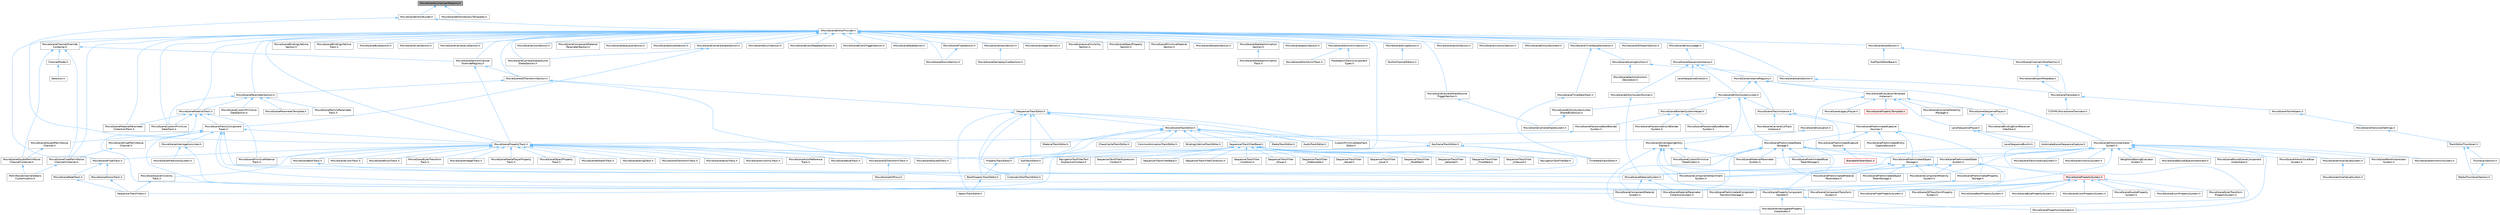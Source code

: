 digraph "MovieSceneComponentRegistry.h"
{
 // INTERACTIVE_SVG=YES
 // LATEX_PDF_SIZE
  bgcolor="transparent";
  edge [fontname=Helvetica,fontsize=10,labelfontname=Helvetica,labelfontsize=10];
  node [fontname=Helvetica,fontsize=10,shape=box,height=0.2,width=0.4];
  Node1 [id="Node000001",label="MovieSceneComponentRegistry.h",height=0.2,width=0.4,color="gray40", fillcolor="grey60", style="filled", fontcolor="black",tooltip=" "];
  Node1 -> Node2 [id="edge1_Node000001_Node000002",dir="back",color="steelblue1",style="solid",tooltip=" "];
  Node2 [id="Node000002",label="MovieSceneEntityBuilder.h",height=0.2,width=0.4,color="grey40", fillcolor="white", style="filled",URL="$d4/df8/MovieSceneEntityBuilder_8h.html",tooltip=" "];
  Node2 -> Node3 [id="edge2_Node000002_Node000003",dir="back",color="steelblue1",style="solid",tooltip=" "];
  Node3 [id="Node000003",label="IMovieSceneEntityProvider.h",height=0.2,width=0.4,color="grey40", fillcolor="white", style="filled",URL="$dc/de1/IMovieSceneEntityProvider_8h.html",tooltip=" "];
  Node3 -> Node4 [id="edge3_Node000003_Node000004",dir="back",color="steelblue1",style="solid",tooltip=" "];
  Node4 [id="Node000004",label="IMovieSceneEntityDecorator.h",height=0.2,width=0.4,color="grey40", fillcolor="white", style="filled",URL="$da/d36/IMovieSceneEntityDecorator_8h.html",tooltip=" "];
  Node3 -> Node5 [id="edge4_Node000003_Node000005",dir="back",color="steelblue1",style="solid",tooltip=" "];
  Node5 [id="Node000005",label="MovieScene3DAttachSection.h",height=0.2,width=0.4,color="grey40", fillcolor="white", style="filled",URL="$d4/db3/MovieScene3DAttachSection_8h.html",tooltip=" "];
  Node3 -> Node6 [id="edge5_Node000003_Node000006",dir="back",color="steelblue1",style="solid",tooltip=" "];
  Node6 [id="Node000006",label="MovieScene3DTransformSection.h",height=0.2,width=0.4,color="grey40", fillcolor="white", style="filled",URL="$de/dab/MovieScene3DTransformSection_8h.html",tooltip=" "];
  Node6 -> Node7 [id="edge6_Node000006_Node000007",dir="back",color="steelblue1",style="solid",tooltip=" "];
  Node7 [id="Node000007",label="ISequencerTrackEditor.h",height=0.2,width=0.4,color="grey40", fillcolor="white", style="filled",URL="$df/dca/ISequencerTrackEditor_8h.html",tooltip=" "];
  Node7 -> Node8 [id="edge7_Node000007_Node000008",dir="back",color="steelblue1",style="solid",tooltip=" "];
  Node8 [id="Node000008",label="AudioTrackEditor.h",height=0.2,width=0.4,color="grey40", fillcolor="white", style="filled",URL="$dd/d96/AudioTrackEditor_8h.html",tooltip=" "];
  Node7 -> Node9 [id="edge8_Node000007_Node000009",dir="back",color="steelblue1",style="solid",tooltip=" "];
  Node9 [id="Node000009",label="BoolPropertyTrackEditor.h",height=0.2,width=0.4,color="grey40", fillcolor="white", style="filled",URL="$db/d07/BoolPropertyTrackEditor_8h.html",tooltip=" "];
  Node9 -> Node10 [id="edge9_Node000009_Node000010",dir="back",color="steelblue1",style="solid",tooltip=" "];
  Node10 [id="Node000010",label="SpawnTrackEditor.h",height=0.2,width=0.4,color="grey40", fillcolor="white", style="filled",URL="$d5/dac/SpawnTrackEditor_8h.html",tooltip=" "];
  Node7 -> Node11 [id="edge10_Node000007_Node000011",dir="back",color="steelblue1",style="solid",tooltip=" "];
  Node11 [id="Node000011",label="CinematicShotTrackEditor.h",height=0.2,width=0.4,color="grey40", fillcolor="white", style="filled",URL="$d3/d0c/CinematicShotTrackEditor_8h.html",tooltip=" "];
  Node7 -> Node12 [id="edge11_Node000007_Node000012",dir="back",color="steelblue1",style="solid",tooltip=" "];
  Node12 [id="Node000012",label="CustomPrimitiveDataTrack\lEditor.h",height=0.2,width=0.4,color="grey40", fillcolor="white", style="filled",URL="$dc/d8f/CustomPrimitiveDataTrackEditor_8h.html",tooltip=" "];
  Node7 -> Node13 [id="edge12_Node000007_Node000013",dir="back",color="steelblue1",style="solid",tooltip=" "];
  Node13 [id="Node000013",label="MaterialTrackEditor.h",height=0.2,width=0.4,color="grey40", fillcolor="white", style="filled",URL="$d1/d9f/MaterialTrackEditor_8h.html",tooltip=" "];
  Node7 -> Node14 [id="edge13_Node000007_Node000014",dir="back",color="steelblue1",style="solid",tooltip=" "];
  Node14 [id="Node000014",label="MovieSceneTrackEditor.h",height=0.2,width=0.4,color="grey40", fillcolor="white", style="filled",URL="$db/d6c/MovieSceneTrackEditor_8h.html",tooltip=" "];
  Node14 -> Node8 [id="edge14_Node000014_Node000008",dir="back",color="steelblue1",style="solid",tooltip=" "];
  Node14 -> Node15 [id="edge15_Node000014_Node000015",dir="back",color="steelblue1",style="solid",tooltip=" "];
  Node15 [id="Node000015",label="BindingLifetimeTrackEditor.h",height=0.2,width=0.4,color="grey40", fillcolor="white", style="filled",URL="$db/d3c/BindingLifetimeTrackEditor_8h.html",tooltip=" "];
  Node14 -> Node16 [id="edge16_Node000014_Node000016",dir="back",color="steelblue1",style="solid",tooltip=" "];
  Node16 [id="Node000016",label="ChaosCacheTrackEditor.h",height=0.2,width=0.4,color="grey40", fillcolor="white", style="filled",URL="$db/d36/ChaosCacheTrackEditor_8h.html",tooltip=" "];
  Node14 -> Node17 [id="edge17_Node000014_Node000017",dir="back",color="steelblue1",style="solid",tooltip=" "];
  Node17 [id="Node000017",label="CommonAnimationTrackEditor.h",height=0.2,width=0.4,color="grey40", fillcolor="white", style="filled",URL="$d9/d6e/CommonAnimationTrackEditor_8h.html",tooltip=" "];
  Node14 -> Node12 [id="edge18_Node000014_Node000012",dir="back",color="steelblue1",style="solid",tooltip=" "];
  Node14 -> Node18 [id="edge19_Node000014_Node000018",dir="back",color="steelblue1",style="solid",tooltip=" "];
  Node18 [id="Node000018",label="KeyframeTrackEditor.h",height=0.2,width=0.4,color="grey40", fillcolor="white", style="filled",URL="$dd/d47/KeyframeTrackEditor_8h.html",tooltip=" "];
  Node18 -> Node9 [id="edge20_Node000018_Node000009",dir="back",color="steelblue1",style="solid",tooltip=" "];
  Node18 -> Node19 [id="edge21_Node000018_Node000019",dir="back",color="steelblue1",style="solid",tooltip=" "];
  Node19 [id="Node000019",label="PropertyTrackEditor.h",height=0.2,width=0.4,color="grey40", fillcolor="white", style="filled",URL="$da/d9a/PropertyTrackEditor_8h.html",tooltip=" "];
  Node19 -> Node9 [id="edge22_Node000019_Node000009",dir="back",color="steelblue1",style="solid",tooltip=" "];
  Node18 -> Node20 [id="edge23_Node000018_Node000020",dir="back",color="steelblue1",style="solid",tooltip=" "];
  Node20 [id="Node000020",label="SubTrackEditor.h",height=0.2,width=0.4,color="grey40", fillcolor="white", style="filled",URL="$d8/d5b/SubTrackEditor_8h.html",tooltip=" "];
  Node20 -> Node11 [id="edge24_Node000020_Node000011",dir="back",color="steelblue1",style="solid",tooltip=" "];
  Node18 -> Node21 [id="edge25_Node000018_Node000021",dir="back",color="steelblue1",style="solid",tooltip=" "];
  Node21 [id="Node000021",label="TimeWarpTrackEditor.h",height=0.2,width=0.4,color="grey40", fillcolor="white", style="filled",URL="$dc/d2e/TimeWarpTrackEditor_8h.html",tooltip=" "];
  Node14 -> Node13 [id="edge26_Node000014_Node000013",dir="back",color="steelblue1",style="solid",tooltip=" "];
  Node14 -> Node22 [id="edge27_Node000014_Node000022",dir="back",color="steelblue1",style="solid",tooltip=" "];
  Node22 [id="Node000022",label="MediaTrackEditor.h",height=0.2,width=0.4,color="grey40", fillcolor="white", style="filled",URL="$d0/d41/MediaTrackEditor_8h.html",tooltip=" "];
  Node14 -> Node19 [id="edge28_Node000014_Node000019",dir="back",color="steelblue1",style="solid",tooltip=" "];
  Node14 -> Node23 [id="edge29_Node000014_Node000023",dir="back",color="steelblue1",style="solid",tooltip=" "];
  Node23 [id="Node000023",label="SequencerTrackFilterBase.h",height=0.2,width=0.4,color="grey40", fillcolor="white", style="filled",URL="$d8/def/Filters_2SequencerTrackFilterBase_8h.html",tooltip=" "];
  Node23 -> Node24 [id="edge30_Node000023_Node000024",dir="back",color="steelblue1",style="solid",tooltip=" "];
  Node24 [id="Node000024",label="NavigationToolFilterBar.h",height=0.2,width=0.4,color="grey40", fillcolor="white", style="filled",URL="$df/d14/NavigationToolFilterBar_8h.html",tooltip=" "];
  Node23 -> Node25 [id="edge31_Node000023_Node000025",dir="back",color="steelblue1",style="solid",tooltip=" "];
  Node25 [id="Node000025",label="NavigationToolFilterText\lExpressionContext.h",height=0.2,width=0.4,color="grey40", fillcolor="white", style="filled",URL="$d8/dd2/NavigationToolFilterTextExpressionContext_8h.html",tooltip=" "];
  Node23 -> Node26 [id="edge32_Node000023_Node000026",dir="back",color="steelblue1",style="solid",tooltip=" "];
  Node26 [id="Node000026",label="SequencerTextFilterExpression\lContext.h",height=0.2,width=0.4,color="grey40", fillcolor="white", style="filled",URL="$d0/d9f/SequencerTextFilterExpressionContext_8h.html",tooltip=" "];
  Node23 -> Node27 [id="edge33_Node000023_Node000027",dir="back",color="steelblue1",style="solid",tooltip=" "];
  Node27 [id="Node000027",label="SequencerTrackFilterBase.h",height=0.2,width=0.4,color="grey40", fillcolor="white", style="filled",URL="$d8/d4d/SequencerTrackFilterBase_8h.html",tooltip=" "];
  Node23 -> Node28 [id="edge34_Node000023_Node000028",dir="back",color="steelblue1",style="solid",tooltip=" "];
  Node28 [id="Node000028",label="SequencerTrackFilterCollection.h",height=0.2,width=0.4,color="grey40", fillcolor="white", style="filled",URL="$d8/de2/SequencerTrackFilterCollection_8h.html",tooltip=" "];
  Node23 -> Node29 [id="edge35_Node000023_Node000029",dir="back",color="steelblue1",style="solid",tooltip=" "];
  Node29 [id="Node000029",label="SequencerTrackFilter\l_Condition.h",height=0.2,width=0.4,color="grey40", fillcolor="white", style="filled",URL="$df/d17/SequencerTrackFilter__Condition_8h.html",tooltip=" "];
  Node23 -> Node30 [id="edge36_Node000023_Node000030",dir="back",color="steelblue1",style="solid",tooltip=" "];
  Node30 [id="Node000030",label="SequencerTrackFilter\l_Group.h",height=0.2,width=0.4,color="grey40", fillcolor="white", style="filled",URL="$da/dea/SequencerTrackFilter__Group_8h.html",tooltip=" "];
  Node23 -> Node31 [id="edge37_Node000023_Node000031",dir="back",color="steelblue1",style="solid",tooltip=" "];
  Node31 [id="Node000031",label="SequencerTrackFilter\l_HideIsolate.h",height=0.2,width=0.4,color="grey40", fillcolor="white", style="filled",URL="$d3/d55/SequencerTrackFilter__HideIsolate_8h.html",tooltip=" "];
  Node23 -> Node32 [id="edge38_Node000023_Node000032",dir="back",color="steelblue1",style="solid",tooltip=" "];
  Node32 [id="Node000032",label="SequencerTrackFilter\l_Keyed.h",height=0.2,width=0.4,color="grey40", fillcolor="white", style="filled",URL="$d4/d2d/SequencerTrackFilter__Keyed_8h.html",tooltip=" "];
  Node23 -> Node33 [id="edge39_Node000023_Node000033",dir="back",color="steelblue1",style="solid",tooltip=" "];
  Node33 [id="Node000033",label="SequencerTrackFilter\l_Level.h",height=0.2,width=0.4,color="grey40", fillcolor="white", style="filled",URL="$d2/d6c/SequencerTrackFilter__Level_8h.html",tooltip=" "];
  Node23 -> Node34 [id="edge40_Node000023_Node000034",dir="back",color="steelblue1",style="solid",tooltip=" "];
  Node34 [id="Node000034",label="SequencerTrackFilter\l_Modified.h",height=0.2,width=0.4,color="grey40", fillcolor="white", style="filled",URL="$d0/dd9/SequencerTrackFilter__Modified_8h.html",tooltip=" "];
  Node23 -> Node35 [id="edge41_Node000023_Node000035",dir="back",color="steelblue1",style="solid",tooltip=" "];
  Node35 [id="Node000035",label="SequencerTrackFilter\l_Selected.h",height=0.2,width=0.4,color="grey40", fillcolor="white", style="filled",URL="$dc/d54/SequencerTrackFilter__Selected_8h.html",tooltip=" "];
  Node23 -> Node36 [id="edge42_Node000023_Node000036",dir="back",color="steelblue1",style="solid",tooltip=" "];
  Node36 [id="Node000036",label="SequencerTrackFilter\l_TimeWarp.h",height=0.2,width=0.4,color="grey40", fillcolor="white", style="filled",URL="$d6/dd0/SequencerTrackFilter__TimeWarp_8h.html",tooltip=" "];
  Node23 -> Node37 [id="edge43_Node000023_Node000037",dir="back",color="steelblue1",style="solid",tooltip=" "];
  Node37 [id="Node000037",label="SequencerTrackFilter\l_Unbound.h",height=0.2,width=0.4,color="grey40", fillcolor="white", style="filled",URL="$d0/dd1/SequencerTrackFilter__Unbound_8h.html",tooltip=" "];
  Node23 -> Node38 [id="edge44_Node000023_Node000038",dir="back",color="steelblue1",style="solid",tooltip=" "];
  Node38 [id="Node000038",label="SequencerTrackFilters.h",height=0.2,width=0.4,color="grey40", fillcolor="white", style="filled",URL="$df/d72/SequencerTrackFilters_8h.html",tooltip=" "];
  Node14 -> Node20 [id="edge45_Node000014_Node000020",dir="back",color="steelblue1",style="solid",tooltip=" "];
  Node7 -> Node10 [id="edge46_Node000007_Node000010",dir="back",color="steelblue1",style="solid",tooltip=" "];
  Node7 -> Node20 [id="edge47_Node000007_Node000020",dir="back",color="steelblue1",style="solid",tooltip=" "];
  Node6 -> Node39 [id="edge48_Node000006_Node000039",dir="back",color="steelblue1",style="solid",tooltip=" "];
  Node39 [id="Node000039",label="MovieScene3DTransformTrack.h",height=0.2,width=0.4,color="grey40", fillcolor="white", style="filled",URL="$d9/d06/MovieScene3DTransformTrack_8h.html",tooltip=" "];
  Node39 -> Node40 [id="edge49_Node000039_Node000040",dir="back",color="steelblue1",style="solid",tooltip=" "];
  Node40 [id="Node000040",label="MovieSceneHitProxy.h",height=0.2,width=0.4,color="grey40", fillcolor="white", style="filled",URL="$d0/d01/MovieSceneHitProxy_8h.html",tooltip=" "];
  Node6 -> Node41 [id="edge50_Node000006_Node000041",dir="back",color="steelblue1",style="solid",tooltip=" "];
  Node41 [id="Node000041",label="MovieSceneParameterSection.h",height=0.2,width=0.4,color="grey40", fillcolor="white", style="filled",URL="$de/d65/MovieSceneParameterSection_8h.html",tooltip=" "];
  Node41 -> Node42 [id="edge51_Node000041_Node000042",dir="back",color="steelblue1",style="solid",tooltip=" "];
  Node42 [id="Node000042",label="MovieSceneCustomPrimitive\lDataSection.h",height=0.2,width=0.4,color="grey40", fillcolor="white", style="filled",URL="$d2/d78/MovieSceneCustomPrimitiveDataSection_8h.html",tooltip=" "];
  Node41 -> Node43 [id="edge52_Node000041_Node000043",dir="back",color="steelblue1",style="solid",tooltip=" "];
  Node43 [id="Node000043",label="MovieSceneCustomPrimitive\lDataTrack.h",height=0.2,width=0.4,color="grey40", fillcolor="white", style="filled",URL="$db/d39/MovieSceneCustomPrimitiveDataTrack_8h.html",tooltip=" "];
  Node41 -> Node44 [id="edge53_Node000041_Node000044",dir="back",color="steelblue1",style="solid",tooltip=" "];
  Node44 [id="Node000044",label="MovieSceneMaterialTrack.h",height=0.2,width=0.4,color="grey40", fillcolor="white", style="filled",URL="$d8/d92/MovieSceneMaterialTrack_8h.html",tooltip=" "];
  Node44 -> Node45 [id="edge54_Node000044_Node000045",dir="back",color="steelblue1",style="solid",tooltip=" "];
  Node45 [id="Node000045",label="MovieSceneComponentMaterial\lSystem.h",height=0.2,width=0.4,color="grey40", fillcolor="white", style="filled",URL="$d7/d7c/MovieSceneComponentMaterialSystem_8h.html",tooltip=" "];
  Node44 -> Node43 [id="edge55_Node000044_Node000043",dir="back",color="steelblue1",style="solid",tooltip=" "];
  Node44 -> Node46 [id="edge56_Node000044_Node000046",dir="back",color="steelblue1",style="solid",tooltip=" "];
  Node46 [id="Node000046",label="MovieSceneMaterialParameter\lCollectionTrack.h",height=0.2,width=0.4,color="grey40", fillcolor="white", style="filled",URL="$d7/dc8/MovieSceneMaterialParameterCollectionTrack_8h.html",tooltip=" "];
  Node44 -> Node47 [id="edge57_Node000044_Node000047",dir="back",color="steelblue1",style="solid",tooltip=" "];
  Node47 [id="Node000047",label="MovieScenePrimitiveMaterial\lTrack.h",height=0.2,width=0.4,color="grey40", fillcolor="white", style="filled",URL="$dc/dc4/MovieScenePrimitiveMaterialTrack_8h.html",tooltip=" "];
  Node44 -> Node48 [id="edge58_Node000044_Node000048",dir="back",color="steelblue1",style="solid",tooltip=" "];
  Node48 [id="Node000048",label="MovieSceneTracksComponent\lTypes.h",height=0.2,width=0.4,color="grey40", fillcolor="white", style="filled",URL="$d5/d6a/MovieSceneTracksComponentTypes_8h.html",tooltip=" "];
  Node48 -> Node49 [id="edge59_Node000048_Node000049",dir="back",color="steelblue1",style="solid",tooltip=" "];
  Node49 [id="Node000049",label="MovieSceneComponentAttachment\lSystem.h",height=0.2,width=0.4,color="grey40", fillcolor="white", style="filled",URL="$d9/db3/MovieSceneComponentAttachmentSystem_8h.html",tooltip=" "];
  Node48 -> Node50 [id="edge60_Node000048_Node000050",dir="back",color="steelblue1",style="solid",tooltip=" "];
  Node50 [id="Node000050",label="MovieSceneComponentTransform\lSystem.h",height=0.2,width=0.4,color="grey40", fillcolor="white", style="filled",URL="$d1/d3e/MovieSceneComponentTransformSystem_8h.html",tooltip=" "];
  Node48 -> Node51 [id="edge61_Node000048_Node000051",dir="back",color="steelblue1",style="solid",tooltip=" "];
  Node51 [id="Node000051",label="MovieSceneDoublePerlinNoise\lChannel.h",height=0.2,width=0.4,color="grey40", fillcolor="white", style="filled",URL="$d9/d50/MovieSceneDoublePerlinNoiseChannel_8h.html",tooltip=" "];
  Node51 -> Node52 [id="edge62_Node000051_Node000052",dir="back",color="steelblue1",style="solid",tooltip=" "];
  Node52 [id="Node000052",label="MovieSceneDoublePerlinNoise\lChannelContainer.h",height=0.2,width=0.4,color="grey40", fillcolor="white", style="filled",URL="$de/dae/MovieSceneDoublePerlinNoiseChannelContainer_8h.html",tooltip=" "];
  Node52 -> Node53 [id="edge63_Node000052_Node000053",dir="back",color="steelblue1",style="solid",tooltip=" "];
  Node53 [id="Node000053",label="PerlinNoiseChannelDetails\lCustomization.h",height=0.2,width=0.4,color="grey40", fillcolor="white", style="filled",URL="$d6/df3/PerlinNoiseChannelDetailsCustomization_8h.html",tooltip=" "];
  Node48 -> Node54 [id="edge64_Node000048_Node000054",dir="back",color="steelblue1",style="solid",tooltip=" "];
  Node54 [id="Node000054",label="MovieSceneFloatPerlinNoise\lChannel.h",height=0.2,width=0.4,color="grey40", fillcolor="white", style="filled",URL="$d2/d9d/MovieSceneFloatPerlinNoiseChannel_8h.html",tooltip=" "];
  Node54 -> Node55 [id="edge65_Node000054_Node000055",dir="back",color="steelblue1",style="solid",tooltip=" "];
  Node55 [id="Node000055",label="MovieSceneFloatPerlinNoise\lChannelContainer.h",height=0.2,width=0.4,color="grey40", fillcolor="white", style="filled",URL="$d6/dcb/MovieSceneFloatPerlinNoiseChannelContainer_8h.html",tooltip=" "];
  Node55 -> Node53 [id="edge66_Node000055_Node000053",dir="back",color="steelblue1",style="solid",tooltip=" "];
  Node48 -> Node56 [id="edge67_Node000048_Node000056",dir="back",color="steelblue1",style="solid",tooltip=" "];
  Node56 [id="Node000056",label="MovieSceneInterrogationLinker.h",height=0.2,width=0.4,color="grey40", fillcolor="white", style="filled",URL="$d9/d6a/MovieSceneInterrogationLinker_8h.html",tooltip=" "];
  Node56 -> Node57 [id="edge68_Node000056_Node000057",dir="back",color="steelblue1",style="solid",tooltip=" "];
  Node57 [id="Node000057",label="MovieScenePredictionSystem.h",height=0.2,width=0.4,color="grey40", fillcolor="white", style="filled",URL="$dc/d7f/MovieScenePredictionSystem_8h.html",tooltip=" "];
  Node56 -> Node58 [id="edge69_Node000056_Node000058",dir="back",color="steelblue1",style="solid",tooltip=" "];
  Node58 [id="Node000058",label="MovieScenePropertyComponent\lHandler.h",height=0.2,width=0.4,color="grey40", fillcolor="white", style="filled",URL="$d1/d1c/MovieScenePropertyComponentHandler_8h.html",tooltip=" "];
  Node58 -> Node59 [id="edge70_Node000058_Node000059",dir="back",color="steelblue1",style="solid",tooltip=" "];
  Node59 [id="Node000059",label="MovieSceneInterrogatedProperty\lInstantiator.h",height=0.2,width=0.4,color="grey40", fillcolor="white", style="filled",URL="$df/d43/MovieSceneInterrogatedPropertyInstantiator_8h.html",tooltip=" "];
  Node58 -> Node60 [id="edge71_Node000058_Node000060",dir="back",color="steelblue1",style="solid",tooltip=" "];
  Node60 [id="Node000060",label="MovieScenePropertyInstantiator.h",height=0.2,width=0.4,color="grey40", fillcolor="white", style="filled",URL="$d2/ddc/MovieScenePropertyInstantiator_8h.html",tooltip=" "];
  Node48 -> Node61 [id="edge72_Node000048_Node000061",dir="back",color="steelblue1",style="solid",tooltip=" "];
  Node61 [id="Node000061",label="MovieSceneMaterialSystem.h",height=0.2,width=0.4,color="grey40", fillcolor="white", style="filled",URL="$d2/d2f/MovieSceneMaterialSystem_8h.html",tooltip=" "];
  Node61 -> Node45 [id="edge73_Node000061_Node000045",dir="back",color="steelblue1",style="solid",tooltip=" "];
  Node61 -> Node62 [id="edge74_Node000061_Node000062",dir="back",color="steelblue1",style="solid",tooltip=" "];
  Node62 [id="Node000062",label="MovieSceneMaterialParameter\lCollectionSystem.h",height=0.2,width=0.4,color="grey40", fillcolor="white", style="filled",URL="$d4/d18/MovieSceneMaterialParameterCollectionSystem_8h.html",tooltip=" "];
  Node48 -> Node63 [id="edge75_Node000048_Node000063",dir="back",color="steelblue1",style="solid",tooltip=" "];
  Node63 [id="Node000063",label="MovieScenePreAnimatedComponent\lTransformStorage.h",height=0.2,width=0.4,color="grey40", fillcolor="white", style="filled",URL="$d9/d84/MovieScenePreAnimatedComponentTransformStorage_8h.html",tooltip=" "];
  Node48 -> Node64 [id="edge76_Node000048_Node000064",dir="back",color="steelblue1",style="solid",tooltip=" "];
  Node64 [id="Node000064",label="MovieScenePropertyTrack.h",height=0.2,width=0.4,color="grey40", fillcolor="white", style="filled",URL="$da/d0c/MovieScenePropertyTrack_8h.html",tooltip=" "];
  Node64 -> Node39 [id="edge77_Node000064_Node000039",dir="back",color="steelblue1",style="solid",tooltip=" "];
  Node64 -> Node65 [id="edge78_Node000064_Node000065",dir="back",color="steelblue1",style="solid",tooltip=" "];
  Node65 [id="Node000065",label="MovieSceneActorReference\lTrack.h",height=0.2,width=0.4,color="grey40", fillcolor="white", style="filled",URL="$d9/d9b/MovieSceneActorReferenceTrack_8h.html",tooltip=" "];
  Node64 -> Node66 [id="edge79_Node000064_Node000066",dir="back",color="steelblue1",style="solid",tooltip=" "];
  Node66 [id="Node000066",label="MovieSceneBoolTrack.h",height=0.2,width=0.4,color="grey40", fillcolor="white", style="filled",URL="$d7/ddf/MovieSceneBoolTrack_8h.html",tooltip=" "];
  Node66 -> Node9 [id="edge80_Node000066_Node000009",dir="back",color="steelblue1",style="solid",tooltip=" "];
  Node64 -> Node67 [id="edge81_Node000064_Node000067",dir="back",color="steelblue1",style="solid",tooltip=" "];
  Node67 [id="Node000067",label="MovieSceneByteTrack.h",height=0.2,width=0.4,color="grey40", fillcolor="white", style="filled",URL="$dc/d79/MovieSceneByteTrack_8h.html",tooltip=" "];
  Node64 -> Node68 [id="edge82_Node000064_Node000068",dir="back",color="steelblue1",style="solid",tooltip=" "];
  Node68 [id="Node000068",label="MovieSceneColorTrack.h",height=0.2,width=0.4,color="grey40", fillcolor="white", style="filled",URL="$d8/df9/MovieSceneColorTrack_8h.html",tooltip=" "];
  Node64 -> Node69 [id="edge83_Node000064_Node000069",dir="back",color="steelblue1",style="solid",tooltip=" "];
  Node69 [id="Node000069",label="MovieSceneDoubleTrack.h",height=0.2,width=0.4,color="grey40", fillcolor="white", style="filled",URL="$de/d31/MovieSceneDoubleTrack_8h.html",tooltip=" "];
  Node64 -> Node70 [id="edge84_Node000064_Node000070",dir="back",color="steelblue1",style="solid",tooltip=" "];
  Node70 [id="Node000070",label="MovieSceneEnumTrack.h",height=0.2,width=0.4,color="grey40", fillcolor="white", style="filled",URL="$d6/d95/MovieSceneEnumTrack_8h.html",tooltip=" "];
  Node64 -> Node71 [id="edge85_Node000064_Node000071",dir="back",color="steelblue1",style="solid",tooltip=" "];
  Node71 [id="Node000071",label="MovieSceneEulerTransform\lTrack.h",height=0.2,width=0.4,color="grey40", fillcolor="white", style="filled",URL="$d7/d3a/MovieSceneEulerTransformTrack_8h.html",tooltip=" "];
  Node64 -> Node72 [id="edge86_Node000064_Node000072",dir="back",color="steelblue1",style="solid",tooltip=" "];
  Node72 [id="Node000072",label="MovieSceneFloatTrack.h",height=0.2,width=0.4,color="grey40", fillcolor="white", style="filled",URL="$dc/d88/MovieSceneFloatTrack_8h.html",tooltip=" "];
  Node72 -> Node73 [id="edge87_Node000072_Node000073",dir="back",color="steelblue1",style="solid",tooltip=" "];
  Node73 [id="Node000073",label="MovieSceneFadeTrack.h",height=0.2,width=0.4,color="grey40", fillcolor="white", style="filled",URL="$d3/dd6/MovieSceneFadeTrack_8h.html",tooltip=" "];
  Node73 -> Node38 [id="edge88_Node000073_Node000038",dir="back",color="steelblue1",style="solid",tooltip=" "];
  Node72 -> Node74 [id="edge89_Node000072_Node000074",dir="back",color="steelblue1",style="solid",tooltip=" "];
  Node74 [id="Node000074",label="MovieSceneSlomoTrack.h",height=0.2,width=0.4,color="grey40", fillcolor="white", style="filled",URL="$d3/d88/MovieSceneSlomoTrack_8h.html",tooltip=" "];
  Node74 -> Node38 [id="edge90_Node000074_Node000038",dir="back",color="steelblue1",style="solid",tooltip=" "];
  Node64 -> Node75 [id="edge91_Node000064_Node000075",dir="back",color="steelblue1",style="solid",tooltip=" "];
  Node75 [id="Node000075",label="MovieSceneIntegerTrack.h",height=0.2,width=0.4,color="grey40", fillcolor="white", style="filled",URL="$d9/d1a/MovieSceneIntegerTrack_8h.html",tooltip=" "];
  Node64 -> Node76 [id="edge92_Node000064_Node000076",dir="back",color="steelblue1",style="solid",tooltip=" "];
  Node76 [id="Node000076",label="MovieSceneLevelVisibility\lTrack.h",height=0.2,width=0.4,color="grey40", fillcolor="white", style="filled",URL="$d8/dae/MovieSceneLevelVisibilityTrack_8h.html",tooltip=" "];
  Node76 -> Node38 [id="edge93_Node000076_Node000038",dir="back",color="steelblue1",style="solid",tooltip=" "];
  Node64 -> Node77 [id="edge94_Node000064_Node000077",dir="back",color="steelblue1",style="solid",tooltip=" "];
  Node77 [id="Node000077",label="MovieSceneMediaPlayerProperty\lTrack.h",height=0.2,width=0.4,color="grey40", fillcolor="white", style="filled",URL="$d4/da1/MovieSceneMediaPlayerPropertyTrack_8h.html",tooltip=" "];
  Node64 -> Node78 [id="edge95_Node000064_Node000078",dir="back",color="steelblue1",style="solid",tooltip=" "];
  Node78 [id="Node000078",label="MovieSceneObjectProperty\lTrack.h",height=0.2,width=0.4,color="grey40", fillcolor="white", style="filled",URL="$dc/da9/MovieSceneObjectPropertyTrack_8h.html",tooltip=" "];
  Node64 -> Node47 [id="edge96_Node000064_Node000047",dir="back",color="steelblue1",style="solid",tooltip=" "];
  Node64 -> Node79 [id="edge97_Node000064_Node000079",dir="back",color="steelblue1",style="solid",tooltip=" "];
  Node79 [id="Node000079",label="MovieSceneRotatorTrack.h",height=0.2,width=0.4,color="grey40", fillcolor="white", style="filled",URL="$d3/d8f/MovieSceneRotatorTrack_8h.html",tooltip=" "];
  Node64 -> Node80 [id="edge98_Node000064_Node000080",dir="back",color="steelblue1",style="solid",tooltip=" "];
  Node80 [id="Node000080",label="MovieSceneStringTrack.h",height=0.2,width=0.4,color="grey40", fillcolor="white", style="filled",URL="$dd/d54/MovieSceneStringTrack_8h.html",tooltip=" "];
  Node64 -> Node81 [id="edge99_Node000064_Node000081",dir="back",color="steelblue1",style="solid",tooltip=" "];
  Node81 [id="Node000081",label="MovieSceneTransformTrack.h",height=0.2,width=0.4,color="grey40", fillcolor="white", style="filled",URL="$df/d57/MovieSceneTransformTrack_8h.html",tooltip=" "];
  Node64 -> Node82 [id="edge100_Node000064_Node000082",dir="back",color="steelblue1",style="solid",tooltip=" "];
  Node82 [id="Node000082",label="MovieSceneVectorTrack.h",height=0.2,width=0.4,color="grey40", fillcolor="white", style="filled",URL="$d8/d5e/MovieSceneVectorTrack_8h.html",tooltip=" "];
  Node64 -> Node83 [id="edge101_Node000064_Node000083",dir="back",color="steelblue1",style="solid",tooltip=" "];
  Node83 [id="Node000083",label="MovieSceneVisibilityTrack.h",height=0.2,width=0.4,color="grey40", fillcolor="white", style="filled",URL="$dd/d5e/MovieSceneVisibilityTrack_8h.html",tooltip=" "];
  Node64 -> Node19 [id="edge102_Node000064_Node000019",dir="back",color="steelblue1",style="solid",tooltip=" "];
  Node41 -> Node84 [id="edge103_Node000041_Node000084",dir="back",color="steelblue1",style="solid",tooltip=" "];
  Node84 [id="Node000084",label="MovieSceneParameterTemplate.h",height=0.2,width=0.4,color="grey40", fillcolor="white", style="filled",URL="$d9/df3/MovieSceneParameterTemplate_8h.html",tooltip=" "];
  Node41 -> Node85 [id="edge104_Node000041_Node000085",dir="back",color="steelblue1",style="solid",tooltip=" "];
  Node85 [id="Node000085",label="MovieSceneParticleParameter\lTrack.h",height=0.2,width=0.4,color="grey40", fillcolor="white", style="filled",URL="$d2/d09/MovieSceneParticleParameterTrack_8h.html",tooltip=" "];
  Node3 -> Node86 [id="edge105_Node000003_Node000086",dir="back",color="steelblue1",style="solid",tooltip=" "];
  Node86 [id="Node000086",label="MovieSceneAudioSection.h",height=0.2,width=0.4,color="grey40", fillcolor="white", style="filled",URL="$da/d5f/MovieSceneAudioSection_8h.html",tooltip=" "];
  Node86 -> Node87 [id="edge106_Node000086_Node000087",dir="back",color="steelblue1",style="solid",tooltip=" "];
  Node87 [id="Node000087",label="MovieSceneTranslator.h",height=0.2,width=0.4,color="grey40", fillcolor="white", style="filled",URL="$d2/d49/MovieSceneTranslator_8h.html",tooltip=" "];
  Node87 -> Node88 [id="edge107_Node000087_Node000088",dir="back",color="steelblue1",style="solid",tooltip=" "];
  Node88 [id="Node000088",label="FCPXMLMovieSceneTranslator.h",height=0.2,width=0.4,color="grey40", fillcolor="white", style="filled",URL="$d2/d93/FCPXMLMovieSceneTranslator_8h.html",tooltip=" "];
  Node87 -> Node89 [id="edge108_Node000087_Node000089",dir="back",color="steelblue1",style="solid",tooltip=" "];
  Node89 [id="Node000089",label="MovieSceneToolHelpers.h",height=0.2,width=0.4,color="grey40", fillcolor="white", style="filled",URL="$d4/d0e/MovieSceneToolHelpers_8h.html",tooltip=" "];
  Node89 -> Node90 [id="edge109_Node000089_Node000090",dir="back",color="steelblue1",style="solid",tooltip=" "];
  Node90 [id="Node000090",label="MovieSceneToolsUserSettings.h",height=0.2,width=0.4,color="grey40", fillcolor="white", style="filled",URL="$d5/dab/MovieSceneToolsUserSettings_8h.html",tooltip=" "];
  Node90 -> Node91 [id="edge110_Node000090_Node000091",dir="back",color="steelblue1",style="solid",tooltip=" "];
  Node91 [id="Node000091",label="TrackEditorThumbnail.h",height=0.2,width=0.4,color="grey40", fillcolor="white", style="filled",URL="$d6/d44/TrackEditorThumbnail_8h.html",tooltip=" "];
  Node91 -> Node92 [id="edge111_Node000091_Node000092",dir="back",color="steelblue1",style="solid",tooltip=" "];
  Node92 [id="Node000092",label="MediaThumbnailSection.h",height=0.2,width=0.4,color="grey40", fillcolor="white", style="filled",URL="$d8/dfe/MediaThumbnailSection_8h.html",tooltip=" "];
  Node91 -> Node93 [id="edge112_Node000091_Node000093",dir="back",color="steelblue1",style="solid",tooltip=" "];
  Node93 [id="Node000093",label="ThumbnailSection.h",height=0.2,width=0.4,color="grey40", fillcolor="white", style="filled",URL="$de/daf/ThumbnailSection_8h.html",tooltip=" "];
  Node93 -> Node92 [id="edge113_Node000093_Node000092",dir="back",color="steelblue1",style="solid",tooltip=" "];
  Node3 -> Node94 [id="edge114_Node000003_Node000094",dir="back",color="steelblue1",style="solid",tooltip=" "];
  Node94 [id="Node000094",label="MovieSceneBindingLifetime\lSection.h",height=0.2,width=0.4,color="grey40", fillcolor="white", style="filled",URL="$da/d3d/MovieSceneBindingLifetimeSection_8h.html",tooltip=" "];
  Node3 -> Node95 [id="edge115_Node000003_Node000095",dir="back",color="steelblue1",style="solid",tooltip=" "];
  Node95 [id="Node000095",label="MovieSceneBindingLifetime\lTrack.h",height=0.2,width=0.4,color="grey40", fillcolor="white", style="filled",URL="$d8/d77/MovieSceneBindingLifetimeTrack_8h.html",tooltip=" "];
  Node3 -> Node96 [id="edge116_Node000003_Node000096",dir="back",color="steelblue1",style="solid",tooltip=" "];
  Node96 [id="Node000096",label="MovieSceneByteSection.h",height=0.2,width=0.4,color="grey40", fillcolor="white", style="filled",URL="$da/dd4/MovieSceneByteSection_8h.html",tooltip=" "];
  Node3 -> Node97 [id="edge117_Node000003_Node000097",dir="back",color="steelblue1",style="solid",tooltip=" "];
  Node97 [id="Node000097",label="MovieSceneCVarSection.h",height=0.2,width=0.4,color="grey40", fillcolor="white", style="filled",URL="$da/de6/MovieSceneCVarSection_8h.html",tooltip=" "];
  Node3 -> Node98 [id="edge118_Node000003_Node000098",dir="back",color="steelblue1",style="solid",tooltip=" "];
  Node98 [id="Node000098",label="MovieSceneCameraCutSection.h",height=0.2,width=0.4,color="grey40", fillcolor="white", style="filled",URL="$d8/d5f/MovieSceneCameraCutSection_8h.html",tooltip=" "];
  Node3 -> Node99 [id="edge119_Node000003_Node000099",dir="back",color="steelblue1",style="solid",tooltip=" "];
  Node99 [id="Node000099",label="MovieSceneCameraShakeSection.h",height=0.2,width=0.4,color="grey40", fillcolor="white", style="filled",URL="$df/d10/MovieSceneCameraShakeSection_8h.html",tooltip=" "];
  Node99 -> Node100 [id="edge120_Node000099_Node000100",dir="back",color="steelblue1",style="solid",tooltip=" "];
  Node100 [id="Node000100",label="MovieSceneCameraShakeSource\lShakeSection.h",height=0.2,width=0.4,color="grey40", fillcolor="white", style="filled",URL="$d1/d24/MovieSceneCameraShakeSourceShakeSection_8h.html",tooltip=" "];
  Node99 -> Node48 [id="edge121_Node000099_Node000048",dir="back",color="steelblue1",style="solid",tooltip=" "];
  Node3 -> Node100 [id="edge122_Node000003_Node000100",dir="back",color="steelblue1",style="solid",tooltip=" "];
  Node3 -> Node101 [id="edge123_Node000003_Node000101",dir="back",color="steelblue1",style="solid",tooltip=" "];
  Node101 [id="Node000101",label="MovieSceneCameraShakeSource\lTriggerSection.h",height=0.2,width=0.4,color="grey40", fillcolor="white", style="filled",URL="$d3/d5f/MovieSceneCameraShakeSourceTriggerSection_8h.html",tooltip=" "];
  Node101 -> Node102 [id="edge124_Node000101_Node000102",dir="back",color="steelblue1",style="solid",tooltip=" "];
  Node102 [id="Node000102",label="MovieSceneCameraShakeSystem.h",height=0.2,width=0.4,color="grey40", fillcolor="white", style="filled",URL="$d2/dcc/MovieSceneCameraShakeSystem_8h.html",tooltip=" "];
  Node3 -> Node103 [id="edge125_Node000003_Node000103",dir="back",color="steelblue1",style="solid",tooltip=" "];
  Node103 [id="Node000103",label="MovieSceneChannelOverride\lContainer.h",height=0.2,width=0.4,color="grey40", fillcolor="white", style="filled",URL="$d1/dd2/MovieSceneChannelOverrideContainer_8h.html",tooltip=" "];
  Node103 -> Node104 [id="edge126_Node000103_Node000104",dir="back",color="steelblue1",style="solid",tooltip=" "];
  Node104 [id="Node000104",label="ChannelModel.h",height=0.2,width=0.4,color="grey40", fillcolor="white", style="filled",URL="$de/d30/ChannelModel_8h.html",tooltip=" "];
  Node104 -> Node105 [id="edge127_Node000104_Node000105",dir="back",color="steelblue1",style="solid",tooltip=" "];
  Node105 [id="Node000105",label="Selection.h",height=0.2,width=0.4,color="grey40", fillcolor="white", style="filled",URL="$dd/dc2/Editor_2Sequencer_2Public_2MVVM_2Selection_2Selection_8h.html",tooltip=" "];
  Node103 -> Node52 [id="edge128_Node000103_Node000052",dir="back",color="steelblue1",style="solid",tooltip=" "];
  Node103 -> Node55 [id="edge129_Node000103_Node000055",dir="back",color="steelblue1",style="solid",tooltip=" "];
  Node103 -> Node106 [id="edge130_Node000103_Node000106",dir="back",color="steelblue1",style="solid",tooltip=" "];
  Node106 [id="Node000106",label="MovieSceneSectionChannel\lOverrideRegistry.h",height=0.2,width=0.4,color="grey40", fillcolor="white", style="filled",URL="$d0/d33/MovieSceneSectionChannelOverrideRegistry_8h.html",tooltip=" "];
  Node106 -> Node6 [id="edge131_Node000106_Node000006",dir="back",color="steelblue1",style="solid",tooltip=" "];
  Node106 -> Node64 [id="edge132_Node000106_Node000064",dir="back",color="steelblue1",style="solid",tooltip=" "];
  Node3 -> Node107 [id="edge133_Node000003_Node000107",dir="back",color="steelblue1",style="solid",tooltip=" "];
  Node107 [id="Node000107",label="MovieSceneColorSection.h",height=0.2,width=0.4,color="grey40", fillcolor="white", style="filled",URL="$dd/dd4/MovieSceneColorSection_8h.html",tooltip=" "];
  Node3 -> Node108 [id="edge134_Node000003_Node000108",dir="back",color="steelblue1",style="solid",tooltip=" "];
  Node108 [id="Node000108",label="MovieSceneComponentMaterial\lParameterSection.h",height=0.2,width=0.4,color="grey40", fillcolor="white", style="filled",URL="$dd/d3d/MovieSceneComponentMaterialParameterSection_8h.html",tooltip=" "];
  Node3 -> Node43 [id="edge135_Node000003_Node000043",dir="back",color="steelblue1",style="solid",tooltip=" "];
  Node3 -> Node109 [id="edge136_Node000003_Node000109",dir="back",color="steelblue1",style="solid",tooltip=" "];
  Node109 [id="Node000109",label="MovieSceneDataLayerSection.h",height=0.2,width=0.4,color="grey40", fillcolor="white", style="filled",URL="$d9/d30/MovieSceneDataLayerSection_8h.html",tooltip=" "];
  Node3 -> Node110 [id="edge137_Node000003_Node000110",dir="back",color="steelblue1",style="solid",tooltip=" "];
  Node110 [id="Node000110",label="MovieSceneDoubleSection.h",height=0.2,width=0.4,color="grey40", fillcolor="white", style="filled",URL="$d3/df4/MovieSceneDoubleSection_8h.html",tooltip=" "];
  Node3 -> Node69 [id="edge138_Node000003_Node000069",dir="back",color="steelblue1",style="solid",tooltip=" "];
  Node3 -> Node111 [id="edge139_Node000003_Node000111",dir="back",color="steelblue1",style="solid",tooltip=" "];
  Node111 [id="Node000111",label="MovieSceneEntityLedger.h",height=0.2,width=0.4,color="grey40", fillcolor="white", style="filled",URL="$d6/d4e/MovieSceneEntityLedger_8h.html",tooltip=" "];
  Node111 -> Node112 [id="edge140_Node000111_Node000112",dir="back",color="steelblue1",style="solid",tooltip=" "];
  Node112 [id="Node000112",label="MovieSceneSequenceInstance.h",height=0.2,width=0.4,color="grey40", fillcolor="white", style="filled",URL="$d1/d07/MovieSceneSequenceInstance_8h.html",tooltip=" "];
  Node112 -> Node113 [id="edge141_Node000112_Node000113",dir="back",color="steelblue1",style="solid",tooltip=" "];
  Node113 [id="Node000113",label="LevelSequenceDirector.h",height=0.2,width=0.4,color="grey40", fillcolor="white", style="filled",URL="$d8/d00/LevelSequenceDirector_8h.html",tooltip=" "];
  Node112 -> Node114 [id="edge142_Node000112_Node000114",dir="back",color="steelblue1",style="solid",tooltip=" "];
  Node114 [id="Node000114",label="MovieSceneEntitySystemLinker.h",height=0.2,width=0.4,color="grey40", fillcolor="white", style="filled",URL="$d9/d16/MovieSceneEntitySystemLinker_8h.html",tooltip=" "];
  Node114 -> Node115 [id="edge143_Node000114_Node000115",dir="back",color="steelblue1",style="solid",tooltip=" "];
  Node115 [id="Node000115",label="MovieSceneBlenderSystemHelper.h",height=0.2,width=0.4,color="grey40", fillcolor="white", style="filled",URL="$d5/d47/MovieSceneBlenderSystemHelper_8h.html",tooltip=" "];
  Node115 -> Node116 [id="edge144_Node000115_Node000116",dir="back",color="steelblue1",style="solid",tooltip=" "];
  Node116 [id="Node000116",label="MovieScenePiecewiseBoolBlender\lSystem.h",height=0.2,width=0.4,color="grey40", fillcolor="white", style="filled",URL="$d7/d27/MovieScenePiecewiseBoolBlenderSystem_8h.html",tooltip=" "];
  Node116 -> Node64 [id="edge145_Node000116_Node000064",dir="back",color="steelblue1",style="solid",tooltip=" "];
  Node115 -> Node117 [id="edge146_Node000115_Node000117",dir="back",color="steelblue1",style="solid",tooltip=" "];
  Node117 [id="Node000117",label="MovieScenePiecewiseByteBlender\lSystem.h",height=0.2,width=0.4,color="grey40", fillcolor="white", style="filled",URL="$d7/dde/MovieScenePiecewiseByteBlenderSystem_8h.html",tooltip=" "];
  Node115 -> Node118 [id="edge147_Node000115_Node000118",dir="back",color="steelblue1",style="solid",tooltip=" "];
  Node118 [id="Node000118",label="MovieScenePiecewiseEnumBlender\lSystem.h",height=0.2,width=0.4,color="grey40", fillcolor="white", style="filled",URL="$d4/dfe/MovieScenePiecewiseEnumBlenderSystem_8h.html",tooltip=" "];
  Node114 -> Node119 [id="edge148_Node000114_Node000119",dir="back",color="steelblue1",style="solid",tooltip=" "];
  Node119 [id="Node000119",label="MovieSceneEntitySystemLinker\lSharedExtension.h",height=0.2,width=0.4,color="grey40", fillcolor="white", style="filled",URL="$dc/df1/MovieSceneEntitySystemLinkerSharedExtension_8h.html",tooltip=" "];
  Node119 -> Node102 [id="edge149_Node000119_Node000102",dir="back",color="steelblue1",style="solid",tooltip=" "];
  Node114 -> Node120 [id="edge150_Node000114_Node000120",dir="back",color="steelblue1",style="solid",tooltip=" "];
  Node120 [id="Node000120",label="MovieSceneOverlappingEntity\lTracker.h",height=0.2,width=0.4,color="grey40", fillcolor="white", style="filled",URL="$db/d41/MovieSceneOverlappingEntityTracker_8h.html",tooltip=" "];
  Node120 -> Node49 [id="edge151_Node000120_Node000049",dir="back",color="steelblue1",style="solid",tooltip=" "];
  Node120 -> Node121 [id="edge152_Node000120_Node000121",dir="back",color="steelblue1",style="solid",tooltip=" "];
  Node121 [id="Node000121",label="MovieSceneComponentMobility\lSystem.h",height=0.2,width=0.4,color="grey40", fillcolor="white", style="filled",URL="$d7/dca/MovieSceneComponentMobilitySystem_8h.html",tooltip=" "];
  Node120 -> Node50 [id="edge153_Node000120_Node000050",dir="back",color="steelblue1",style="solid",tooltip=" "];
  Node120 -> Node122 [id="edge154_Node000120_Node000122",dir="back",color="steelblue1",style="solid",tooltip=" "];
  Node122 [id="Node000122",label="MovieSceneCustomPrimitive\lDataSystem.h",height=0.2,width=0.4,color="grey40", fillcolor="white", style="filled",URL="$d1/da0/MovieSceneCustomPrimitiveDataSystem_8h.html",tooltip=" "];
  Node120 -> Node59 [id="edge155_Node000120_Node000059",dir="back",color="steelblue1",style="solid",tooltip=" "];
  Node120 -> Node123 [id="edge156_Node000120_Node000123",dir="back",color="steelblue1",style="solid",tooltip=" "];
  Node123 [id="Node000123",label="MovieSceneMaterialParameter\lSystem.h",height=0.2,width=0.4,color="grey40", fillcolor="white", style="filled",URL="$d9/d38/MovieSceneMaterialParameterSystem_8h.html",tooltip=" "];
  Node114 -> Node124 [id="edge157_Node000114_Node000124",dir="back",color="steelblue1",style="solid",tooltip=" "];
  Node124 [id="Node000124",label="MovieScenePreAnimatedState\lStorage.h",height=0.2,width=0.4,color="grey40", fillcolor="white", style="filled",URL="$db/d56/MovieScenePreAnimatedStateStorage_8h.html",tooltip=" "];
  Node124 -> Node45 [id="edge158_Node000124_Node000045",dir="back",color="steelblue1",style="solid",tooltip=" "];
  Node124 -> Node122 [id="edge159_Node000124_Node000122",dir="back",color="steelblue1",style="solid",tooltip=" "];
  Node124 -> Node62 [id="edge160_Node000124_Node000062",dir="back",color="steelblue1",style="solid",tooltip=" "];
  Node124 -> Node123 [id="edge161_Node000124_Node000123",dir="back",color="steelblue1",style="solid",tooltip=" "];
  Node124 -> Node125 [id="edge162_Node000124_Node000125",dir="back",color="steelblue1",style="solid",tooltip=" "];
  Node125 [id="Node000125",label="MovieScenePreAnimatedMaterial\lParameters.h",height=0.2,width=0.4,color="grey40", fillcolor="white", style="filled",URL="$d9/dac/MovieScenePreAnimatedMaterialParameters_8h.html",tooltip=" "];
  Node124 -> Node126 [id="edge163_Node000124_Node000126",dir="back",color="steelblue1",style="solid",tooltip=" "];
  Node126 [id="Node000126",label="MovieScenePreAnimatedObject\lStorage.h",height=0.2,width=0.4,color="grey40", fillcolor="white", style="filled",URL="$d1/dc5/MovieScenePreAnimatedObjectStorage_8h.html",tooltip=" "];
  Node126 -> Node121 [id="edge164_Node000126_Node000121",dir="back",color="steelblue1",style="solid",tooltip=" "];
  Node126 -> Node61 [id="edge165_Node000126_Node000061",dir="back",color="steelblue1",style="solid",tooltip=" "];
  Node126 -> Node125 [id="edge166_Node000126_Node000125",dir="back",color="steelblue1",style="solid",tooltip=" "];
  Node126 -> Node127 [id="edge167_Node000126_Node000127",dir="back",color="steelblue1",style="solid",tooltip=" "];
  Node127 [id="Node000127",label="MovieScenePreAnimatedObject\lTokenStorage.h",height=0.2,width=0.4,color="grey40", fillcolor="white", style="filled",URL="$dc/d07/MovieScenePreAnimatedObjectTokenStorage_8h.html",tooltip=" "];
  Node126 -> Node128 [id="edge168_Node000126_Node000128",dir="back",color="steelblue1",style="solid",tooltip=" "];
  Node128 [id="Node000128",label="MovieScenePreAnimatedProperty\lStorage.h",height=0.2,width=0.4,color="grey40", fillcolor="white", style="filled",URL="$de/d55/MovieScenePreAnimatedPropertyStorage_8h.html",tooltip=" "];
  Node128 -> Node63 [id="edge169_Node000128_Node000063",dir="back",color="steelblue1",style="solid",tooltip=" "];
  Node128 -> Node58 [id="edge170_Node000128_Node000058",dir="back",color="steelblue1",style="solid",tooltip=" "];
  Node124 -> Node129 [id="edge171_Node000124_Node000129",dir="back",color="steelblue1",style="solid",tooltip=" "];
  Node129 [id="Node000129",label="MovieScenePreAnimatedRoot\lTokenStorage.h",height=0.2,width=0.4,color="grey40", fillcolor="white", style="filled",URL="$d1/db6/MovieScenePreAnimatedRootTokenStorage_8h.html",tooltip=" "];
  Node124 -> Node130 [id="edge172_Node000124_Node000130",dir="back",color="steelblue1",style="solid",tooltip=" "];
  Node130 [id="Node000130",label="MovieScenePreAnimatedState\lSystem.h",height=0.2,width=0.4,color="grey40", fillcolor="white", style="filled",URL="$df/d2d/MovieScenePreAnimatedStateSystem_8h.html",tooltip=" "];
  Node130 -> Node49 [id="edge173_Node000130_Node000049",dir="back",color="steelblue1",style="solid",tooltip=" "];
  Node130 -> Node121 [id="edge174_Node000130_Node000121",dir="back",color="steelblue1",style="solid",tooltip=" "];
  Node130 -> Node50 [id="edge175_Node000130_Node000050",dir="back",color="steelblue1",style="solid",tooltip=" "];
  Node130 -> Node61 [id="edge176_Node000130_Node000061",dir="back",color="steelblue1",style="solid",tooltip=" "];
  Node130 -> Node131 [id="edge177_Node000130_Node000131",dir="back",color="steelblue1",style="solid",tooltip=" "];
  Node131 [id="Node000131",label="MovieScenePropertySystem.h",height=0.2,width=0.4,color="red", fillcolor="#FFF0F0", style="filled",URL="$dd/d75/MovieScenePropertySystem_8h.html",tooltip=" "];
  Node131 -> Node132 [id="edge178_Node000131_Node000132",dir="back",color="steelblue1",style="solid",tooltip=" "];
  Node132 [id="Node000132",label="MovieScene3DTransformProperty\lSystem.h",height=0.2,width=0.4,color="grey40", fillcolor="white", style="filled",URL="$dc/d97/MovieScene3DTransformPropertySystem_8h.html",tooltip=" "];
  Node131 -> Node133 [id="edge179_Node000131_Node000133",dir="back",color="steelblue1",style="solid",tooltip=" "];
  Node133 [id="Node000133",label="MovieSceneBoolPropertySystem.h",height=0.2,width=0.4,color="grey40", fillcolor="white", style="filled",URL="$d4/d0f/MovieSceneBoolPropertySystem_8h.html",tooltip=" "];
  Node131 -> Node134 [id="edge180_Node000131_Node000134",dir="back",color="steelblue1",style="solid",tooltip=" "];
  Node134 [id="Node000134",label="MovieSceneBytePropertySystem.h",height=0.2,width=0.4,color="grey40", fillcolor="white", style="filled",URL="$d7/d22/MovieSceneBytePropertySystem_8h.html",tooltip=" "];
  Node131 -> Node135 [id="edge181_Node000131_Node000135",dir="back",color="steelblue1",style="solid",tooltip=" "];
  Node135 [id="Node000135",label="MovieSceneColorPropertySystem.h",height=0.2,width=0.4,color="grey40", fillcolor="white", style="filled",URL="$d4/d03/MovieSceneColorPropertySystem_8h.html",tooltip=" "];
  Node131 -> Node50 [id="edge182_Node000131_Node000050",dir="back",color="steelblue1",style="solid",tooltip=" "];
  Node131 -> Node136 [id="edge183_Node000131_Node000136",dir="back",color="steelblue1",style="solid",tooltip=" "];
  Node136 [id="Node000136",label="MovieSceneDoubleProperty\lSystem.h",height=0.2,width=0.4,color="grey40", fillcolor="white", style="filled",URL="$df/d84/MovieSceneDoublePropertySystem_8h.html",tooltip=" "];
  Node131 -> Node137 [id="edge184_Node000131_Node000137",dir="back",color="steelblue1",style="solid",tooltip=" "];
  Node137 [id="Node000137",label="MovieSceneEnumPropertySystem.h",height=0.2,width=0.4,color="grey40", fillcolor="white", style="filled",URL="$d7/dc8/MovieSceneEnumPropertySystem_8h.html",tooltip=" "];
  Node131 -> Node138 [id="edge185_Node000131_Node000138",dir="back",color="steelblue1",style="solid",tooltip=" "];
  Node138 [id="Node000138",label="MovieSceneEulerTransform\lPropertySystem.h",height=0.2,width=0.4,color="grey40", fillcolor="white", style="filled",URL="$dd/d14/MovieSceneEulerTransformPropertySystem_8h.html",tooltip=" "];
  Node131 -> Node139 [id="edge186_Node000131_Node000139",dir="back",color="steelblue1",style="solid",tooltip=" "];
  Node139 [id="Node000139",label="MovieSceneFloatPropertySystem.h",height=0.2,width=0.4,color="grey40", fillcolor="white", style="filled",URL="$d0/de6/MovieSceneFloatPropertySystem_8h.html",tooltip=" "];
  Node124 -> Node58 [id="edge187_Node000124_Node000058",dir="back",color="steelblue1",style="solid",tooltip=" "];
  Node114 -> Node145 [id="edge188_Node000114_Node000145",dir="back",color="steelblue1",style="solid",tooltip=" "];
  Node145 [id="Node000145",label="MovieSceneTrackInstance.h",height=0.2,width=0.4,color="grey40", fillcolor="white", style="filled",URL="$d4/d28/MovieSceneTrackInstance_8h.html",tooltip=" "];
  Node145 -> Node146 [id="edge189_Node000145_Node000146",dir="back",color="steelblue1",style="solid",tooltip=" "];
  Node146 [id="Node000146",label="MovieSceneCameraCutTrack\lInstance.h",height=0.2,width=0.4,color="grey40", fillcolor="white", style="filled",URL="$d3/d37/MovieSceneCameraCutTrackInstance_8h.html",tooltip=" "];
  Node145 -> Node147 [id="edge190_Node000145_Node000147",dir="back",color="steelblue1",style="solid",tooltip=" "];
  Node147 [id="Node000147",label="MovieScenePreAnimatedCapture\lSource.h",height=0.2,width=0.4,color="grey40", fillcolor="white", style="filled",URL="$d8/dd1/MovieScenePreAnimatedCaptureSource_8h.html",tooltip=" "];
  Node147 -> Node148 [id="edge191_Node000147_Node000148",dir="back",color="steelblue1",style="solid",tooltip=" "];
  Node148 [id="Node000148",label="BlendableTokenStack.h",height=0.2,width=0.4,color="red", fillcolor="#FFF0F0", style="filled",URL="$de/d3e/BlendableTokenStack_8h.html",tooltip=" "];
  Node145 -> Node164 [id="edge192_Node000145_Node000164",dir="back",color="steelblue1",style="solid",tooltip=" "];
  Node164 [id="Node000164",label="MovieScenePreAnimatedCapture\lSources.h",height=0.2,width=0.4,color="grey40", fillcolor="white", style="filled",URL="$de/d2c/MovieScenePreAnimatedCaptureSources_8h.html",tooltip=" "];
  Node164 -> Node147 [id="edge193_Node000164_Node000147",dir="back",color="steelblue1",style="solid",tooltip=" "];
  Node164 -> Node165 [id="edge194_Node000164_Node000165",dir="back",color="steelblue1",style="solid",tooltip=" "];
  Node165 [id="Node000165",label="MovieScenePreAnimatedEntity\lCaptureSource.h",height=0.2,width=0.4,color="grey40", fillcolor="white", style="filled",URL="$d8/de0/MovieScenePreAnimatedEntityCaptureSource_8h.html",tooltip=" "];
  Node164 -> Node126 [id="edge195_Node000164_Node000126",dir="back",color="steelblue1",style="solid",tooltip=" "];
  Node164 -> Node128 [id="edge196_Node000164_Node000128",dir="back",color="steelblue1",style="solid",tooltip=" "];
  Node164 -> Node124 [id="edge197_Node000164_Node000124",dir="back",color="steelblue1",style="solid",tooltip=" "];
  Node112 -> Node166 [id="edge198_Node000112_Node000166",dir="back",color="steelblue1",style="solid",tooltip=" "];
  Node166 [id="Node000166",label="MovieSceneEntitySystemRunner.h",height=0.2,width=0.4,color="grey40", fillcolor="white", style="filled",URL="$d3/db8/MovieSceneEntitySystemRunner_8h.html",tooltip=" "];
  Node166 -> Node61 [id="edge199_Node000166_Node000061",dir="back",color="steelblue1",style="solid",tooltip=" "];
  Node112 -> Node167 [id="edge200_Node000112_Node000167",dir="back",color="steelblue1",style="solid",tooltip=" "];
  Node167 [id="Node000167",label="MovieSceneInstanceRegistry.h",height=0.2,width=0.4,color="grey40", fillcolor="white", style="filled",URL="$d6/d54/MovieSceneInstanceRegistry_8h.html",tooltip=" "];
  Node167 -> Node168 [id="edge201_Node000167_Node000168",dir="back",color="steelblue1",style="solid",tooltip=" "];
  Node168 [id="Node000168",label="MovieSceneEntityInstantiator\lSystem.h",height=0.2,width=0.4,color="grey40", fillcolor="white", style="filled",URL="$d1/d77/MovieSceneEntityInstantiatorSystem_8h.html",tooltip=" "];
  Node168 -> Node169 [id="edge202_Node000168_Node000169",dir="back",color="steelblue1",style="solid",tooltip=" "];
  Node169 [id="Node000169",label="MovieSceneBoundObjectInstantiator.h",height=0.2,width=0.4,color="grey40", fillcolor="white", style="filled",URL="$d2/d08/MovieSceneBoundObjectInstantiator_8h.html",tooltip=" "];
  Node168 -> Node170 [id="edge203_Node000168_Node000170",dir="back",color="steelblue1",style="solid",tooltip=" "];
  Node170 [id="Node000170",label="MovieSceneBoundSceneComponent\lInstantiator.h",height=0.2,width=0.4,color="grey40", fillcolor="white", style="filled",URL="$d7/dae/MovieSceneBoundSceneComponentInstantiator_8h.html",tooltip=" "];
  Node168 -> Node49 [id="edge204_Node000168_Node000049",dir="back",color="steelblue1",style="solid",tooltip=" "];
  Node168 -> Node121 [id="edge205_Node000168_Node000121",dir="back",color="steelblue1",style="solid",tooltip=" "];
  Node168 -> Node50 [id="edge206_Node000168_Node000050",dir="back",color="steelblue1",style="solid",tooltip=" "];
  Node168 -> Node171 [id="edge207_Node000168_Node000171",dir="back",color="steelblue1",style="solid",tooltip=" "];
  Node171 [id="Node000171",label="MovieSceneHierarchicalBias\lSystem.h",height=0.2,width=0.4,color="grey40", fillcolor="white", style="filled",URL="$db/dbf/MovieSceneHierarchicalBiasSystem_8h.html",tooltip=" "];
  Node168 -> Node172 [id="edge208_Node000168_Node000172",dir="back",color="steelblue1",style="solid",tooltip=" "];
  Node172 [id="Node000172",label="MovieSceneInitialValueSystem.h",height=0.2,width=0.4,color="grey40", fillcolor="white", style="filled",URL="$de/d69/Public_2EntitySystem_2MovieSceneInitialValueSystem_8h.html",tooltip=" "];
  Node172 -> Node173 [id="edge209_Node000172_Node000173",dir="back",color="steelblue1",style="solid",tooltip=" "];
  Node173 [id="Node000173",label="MovieSceneInitialValueSystem.h",height=0.2,width=0.4,color="grey40", fillcolor="white", style="filled",URL="$d5/dde/racks_2Public_2Systems_2MovieSceneInitialValueSystem_8h.html",tooltip=" "];
  Node168 -> Node59 [id="edge210_Node000168_Node000059",dir="back",color="steelblue1",style="solid",tooltip=" "];
  Node168 -> Node123 [id="edge211_Node000168_Node000123",dir="back",color="steelblue1",style="solid",tooltip=" "];
  Node168 -> Node130 [id="edge212_Node000168_Node000130",dir="back",color="steelblue1",style="solid",tooltip=" "];
  Node168 -> Node60 [id="edge213_Node000168_Node000060",dir="back",color="steelblue1",style="solid",tooltip=" "];
  Node168 -> Node174 [id="edge214_Node000168_Node000174",dir="back",color="steelblue1",style="solid",tooltip=" "];
  Node174 [id="Node000174",label="MovieSceneRootInstantiator\lSystem.h",height=0.2,width=0.4,color="grey40", fillcolor="white", style="filled",URL="$dc/d52/MovieSceneRootInstantiatorSystem_8h.html",tooltip=" "];
  Node168 -> Node175 [id="edge215_Node000168_Node000175",dir="back",color="steelblue1",style="solid",tooltip=" "];
  Node175 [id="Node000175",label="MovieSceneStitchAnimSystem.h",height=0.2,width=0.4,color="grey40", fillcolor="white", style="filled",URL="$d1/d39/MovieSceneStitchAnimSystem_8h.html",tooltip=" "];
  Node168 -> Node176 [id="edge216_Node000168_Node000176",dir="back",color="steelblue1",style="solid",tooltip=" "];
  Node176 [id="Node000176",label="MovieSceneTrackInstanceSystem.h",height=0.2,width=0.4,color="grey40", fillcolor="white", style="filled",URL="$d4/db7/MovieSceneTrackInstanceSystem_8h.html",tooltip=" "];
  Node168 -> Node177 [id="edge217_Node000168_Node000177",dir="back",color="steelblue1",style="solid",tooltip=" "];
  Node177 [id="Node000177",label="MovieSceneVisibilitySystem.h",height=0.2,width=0.4,color="grey40", fillcolor="white", style="filled",URL="$d6/d1d/MovieSceneVisibilitySystem_8h.html",tooltip=" "];
  Node168 -> Node178 [id="edge218_Node000168_Node000178",dir="back",color="steelblue1",style="solid",tooltip=" "];
  Node178 [id="Node000178",label="WeightAndEasingEvaluator\lSystem.h",height=0.2,width=0.4,color="grey40", fillcolor="white", style="filled",URL="$d0/d06/WeightAndEasingEvaluatorSystem_8h.html",tooltip=" "];
  Node167 -> Node114 [id="edge219_Node000167_Node000114",dir="back",color="steelblue1",style="solid",tooltip=" "];
  Node167 -> Node179 [id="edge220_Node000167_Node000179",dir="back",color="steelblue1",style="solid",tooltip=" "];
  Node179 [id="Node000179",label="MovieSceneEvaluationTemplate\lInstance.h",height=0.2,width=0.4,color="grey40", fillcolor="white", style="filled",URL="$dc/d63/MovieSceneEvaluationTemplateInstance_8h.html",tooltip=" "];
  Node179 -> Node180 [id="edge221_Node000179_Node000180",dir="back",color="steelblue1",style="solid",tooltip=" "];
  Node180 [id="Node000180",label="LevelSequencePlayer.h",height=0.2,width=0.4,color="grey40", fillcolor="white", style="filled",URL="$d0/d5e/LevelSequencePlayer_8h.html",tooltip=" "];
  Node180 -> Node181 [id="edge222_Node000180_Node000181",dir="back",color="steelblue1",style="solid",tooltip=" "];
  Node181 [id="Node000181",label="AutomatedLevelSequenceCapture.h",height=0.2,width=0.4,color="grey40", fillcolor="white", style="filled",URL="$d4/d3e/AutomatedLevelSequenceCapture_8h.html",tooltip=" "];
  Node180 -> Node182 [id="edge223_Node000180_Node000182",dir="back",color="steelblue1",style="solid",tooltip=" "];
  Node182 [id="Node000182",label="LevelSequenceBurnIn.h",height=0.2,width=0.4,color="grey40", fillcolor="white", style="filled",URL="$d2/d6b/LevelSequenceBurnIn_8h.html",tooltip=" "];
  Node179 -> Node183 [id="edge224_Node000179_Node000183",dir="back",color="steelblue1",style="solid",tooltip=" "];
  Node183 [id="Node000183",label="MovieSceneCompiledVolatility\lManager.h",height=0.2,width=0.4,color="grey40", fillcolor="white", style="filled",URL="$db/ddd/MovieSceneCompiledVolatilityManager_8h.html",tooltip=" "];
  Node179 -> Node155 [id="edge225_Node000179_Node000155",dir="back",color="steelblue1",style="solid",tooltip=" "];
  Node155 [id="Node000155",label="MovieSceneEvaluation.h",height=0.2,width=0.4,color="grey40", fillcolor="white", style="filled",URL="$dc/ded/MovieSceneEvaluation_8h.html",tooltip=" "];
  Node155 -> Node18 [id="edge226_Node000155_Node000018",dir="back",color="steelblue1",style="solid",tooltip=" "];
  Node179 -> Node184 [id="edge227_Node000179_Node000184",dir="back",color="steelblue1",style="solid",tooltip=" "];
  Node184 [id="Node000184",label="MovieSceneLegacyPlayer.h",height=0.2,width=0.4,color="grey40", fillcolor="white", style="filled",URL="$d7/dfb/MovieSceneLegacyPlayer_8h.html",tooltip=" "];
  Node179 -> Node160 [id="edge228_Node000179_Node000160",dir="back",color="steelblue1",style="solid",tooltip=" "];
  Node160 [id="Node000160",label="MovieScenePropertyTemplate.h",height=0.2,width=0.4,color="red", fillcolor="#FFF0F0", style="filled",URL="$d9/d24/MovieScenePropertyTemplate_8h.html",tooltip=" "];
  Node179 -> Node185 [id="edge229_Node000179_Node000185",dir="back",color="steelblue1",style="solid",tooltip=" "];
  Node185 [id="Node000185",label="MovieSceneSequencePlayer.h",height=0.2,width=0.4,color="grey40", fillcolor="white", style="filled",URL="$d3/d08/MovieSceneSequencePlayer_8h.html",tooltip=" "];
  Node185 -> Node180 [id="edge230_Node000185_Node000180",dir="back",color="steelblue1",style="solid",tooltip=" "];
  Node185 -> Node186 [id="edge231_Node000185_Node000186",dir="back",color="steelblue1",style="solid",tooltip=" "];
  Node186 [id="Node000186",label="MovieSceneBindingEventReceiver\lInterface.h",height=0.2,width=0.4,color="grey40", fillcolor="white", style="filled",URL="$df/d39/MovieSceneBindingEventReceiverInterface_8h.html",tooltip=" "];
  Node167 -> Node145 [id="edge232_Node000167_Node000145",dir="back",color="steelblue1",style="solid",tooltip=" "];
  Node3 -> Node187 [id="edge233_Node000003_Node000187",dir="back",color="steelblue1",style="solid",tooltip=" "];
  Node187 [id="Node000187",label="MovieSceneEnumSection.h",height=0.2,width=0.4,color="grey40", fillcolor="white", style="filled",URL="$d7/d84/MovieSceneEnumSection_8h.html",tooltip=" "];
  Node3 -> Node188 [id="edge234_Node000003_Node000188",dir="back",color="steelblue1",style="solid",tooltip=" "];
  Node188 [id="Node000188",label="MovieSceneEventRepeaterSection.h",height=0.2,width=0.4,color="grey40", fillcolor="white", style="filled",URL="$da/dbf/MovieSceneEventRepeaterSection_8h.html",tooltip=" "];
  Node3 -> Node189 [id="edge235_Node000003_Node000189",dir="back",color="steelblue1",style="solid",tooltip=" "];
  Node189 [id="Node000189",label="MovieSceneEventTriggerSection.h",height=0.2,width=0.4,color="grey40", fillcolor="white", style="filled",URL="$df/d80/MovieSceneEventTriggerSection_8h.html",tooltip=" "];
  Node3 -> Node190 [id="edge236_Node000003_Node000190",dir="back",color="steelblue1",style="solid",tooltip=" "];
  Node190 [id="Node000190",label="MovieSceneFadeSection.h",height=0.2,width=0.4,color="grey40", fillcolor="white", style="filled",URL="$d8/db8/MovieSceneFadeSection_8h.html",tooltip=" "];
  Node3 -> Node55 [id="edge237_Node000003_Node000055",dir="back",color="steelblue1",style="solid",tooltip=" "];
  Node3 -> Node191 [id="edge238_Node000003_Node000191",dir="back",color="steelblue1",style="solid",tooltip=" "];
  Node191 [id="Node000191",label="MovieSceneFloatSection.h",height=0.2,width=0.4,color="grey40", fillcolor="white", style="filled",URL="$dc/d18/MovieSceneFloatSection_8h.html",tooltip=" "];
  Node191 -> Node192 [id="edge239_Node000191_Node000192",dir="back",color="steelblue1",style="solid",tooltip=" "];
  Node192 [id="Node000192",label="MovieSceneSlomoSection.h",height=0.2,width=0.4,color="grey40", fillcolor="white", style="filled",URL="$d1/de5/MovieSceneSlomoSection_8h.html",tooltip=" "];
  Node3 -> Node72 [id="edge240_Node000003_Node000072",dir="back",color="steelblue1",style="solid",tooltip=" "];
  Node3 -> Node193 [id="edge241_Node000003_Node000193",dir="back",color="steelblue1",style="solid",tooltip=" "];
  Node193 [id="Node000193",label="MovieSceneHookSection.h",height=0.2,width=0.4,color="grey40", fillcolor="white", style="filled",URL="$d5/d6a/MovieSceneHookSection_8h.html",tooltip=" "];
  Node193 -> Node194 [id="edge242_Node000193_Node000194",dir="back",color="steelblue1",style="solid",tooltip=" "];
  Node194 [id="Node000194",label="MovieSceneGameplayCueSections.h",height=0.2,width=0.4,color="grey40", fillcolor="white", style="filled",URL="$df/ded/MovieSceneGameplayCueSections_8h.html",tooltip=" "];
  Node3 -> Node195 [id="edge243_Node000003_Node000195",dir="back",color="steelblue1",style="solid",tooltip=" "];
  Node195 [id="Node000195",label="MovieSceneIntegerSection.h",height=0.2,width=0.4,color="grey40", fillcolor="white", style="filled",URL="$d6/d5f/MovieSceneIntegerSection_8h.html",tooltip=" "];
  Node3 -> Node196 [id="edge244_Node000003_Node000196",dir="back",color="steelblue1",style="solid",tooltip=" "];
  Node196 [id="Node000196",label="MovieSceneLevelVisibility\lSection.h",height=0.2,width=0.4,color="grey40", fillcolor="white", style="filled",URL="$df/db5/MovieSceneLevelVisibilitySection_8h.html",tooltip=" "];
  Node3 -> Node46 [id="edge245_Node000003_Node000046",dir="back",color="steelblue1",style="solid",tooltip=" "];
  Node3 -> Node44 [id="edge246_Node000003_Node000044",dir="back",color="steelblue1",style="solid",tooltip=" "];
  Node3 -> Node197 [id="edge247_Node000003_Node000197",dir="back",color="steelblue1",style="solid",tooltip=" "];
  Node197 [id="Node000197",label="MovieSceneObjectProperty\lSection.h",height=0.2,width=0.4,color="grey40", fillcolor="white", style="filled",URL="$d4/d31/MovieSceneObjectPropertySection_8h.html",tooltip=" "];
  Node3 -> Node41 [id="edge248_Node000003_Node000041",dir="back",color="steelblue1",style="solid",tooltip=" "];
  Node3 -> Node198 [id="edge249_Node000003_Node000198",dir="back",color="steelblue1",style="solid",tooltip=" "];
  Node198 [id="Node000198",label="MovieScenePrimitiveMaterial\lSection.h",height=0.2,width=0.4,color="grey40", fillcolor="white", style="filled",URL="$d1/d77/MovieScenePrimitiveMaterialSection_8h.html",tooltip=" "];
  Node3 -> Node64 [id="edge250_Node000003_Node000064",dir="back",color="steelblue1",style="solid",tooltip=" "];
  Node3 -> Node199 [id="edge251_Node000003_Node000199",dir="back",color="steelblue1",style="solid",tooltip=" "];
  Node199 [id="Node000199",label="MovieSceneRotatorSection.h",height=0.2,width=0.4,color="grey40", fillcolor="white", style="filled",URL="$d0/d8d/MovieSceneRotatorSection_8h.html",tooltip=" "];
  Node3 -> Node106 [id="edge252_Node000003_Node000106",dir="back",color="steelblue1",style="solid",tooltip=" "];
  Node3 -> Node200 [id="edge253_Node000003_Node000200",dir="back",color="steelblue1",style="solid",tooltip=" "];
  Node200 [id="Node000200",label="MovieSceneSkeletalAnimation\lSection.h",height=0.2,width=0.4,color="grey40", fillcolor="white", style="filled",URL="$de/d52/MovieSceneSkeletalAnimationSection_8h.html",tooltip=" "];
  Node200 -> Node201 [id="edge254_Node000200_Node000201",dir="back",color="steelblue1",style="solid",tooltip=" "];
  Node201 [id="Node000201",label="MovieSceneSkeletalAnimation\lTrack.h",height=0.2,width=0.4,color="grey40", fillcolor="white", style="filled",URL="$d1/dcb/MovieSceneSkeletalAnimationTrack_8h.html",tooltip=" "];
  Node3 -> Node192 [id="edge255_Node000003_Node000192",dir="back",color="steelblue1",style="solid",tooltip=" "];
  Node3 -> Node202 [id="edge256_Node000003_Node000202",dir="back",color="steelblue1",style="solid",tooltip=" "];
  Node202 [id="Node000202",label="MovieSceneSpawnSection.h",height=0.2,width=0.4,color="grey40", fillcolor="white", style="filled",URL="$df/d38/MovieSceneSpawnSection_8h.html",tooltip=" "];
  Node3 -> Node203 [id="edge257_Node000003_Node000203",dir="back",color="steelblue1",style="solid",tooltip=" "];
  Node203 [id="Node000203",label="MovieSceneStitchAnimSection.h",height=0.2,width=0.4,color="grey40", fillcolor="white", style="filled",URL="$de/d74/MovieSceneStitchAnimSection_8h.html",tooltip=" "];
  Node203 -> Node204 [id="edge258_Node000203_Node000204",dir="back",color="steelblue1",style="solid",tooltip=" "];
  Node204 [id="Node000204",label="MovieSceneStitchAnimTrack.h",height=0.2,width=0.4,color="grey40", fillcolor="white", style="filled",URL="$d3/d17/MovieSceneStitchAnimTrack_8h.html",tooltip=" "];
  Node203 -> Node205 [id="edge259_Node000203_Node000205",dir="back",color="steelblue1",style="solid",tooltip=" "];
  Node205 [id="Node000205",label="PoseSearchTracksComponent\lTypes.h",height=0.2,width=0.4,color="grey40", fillcolor="white", style="filled",URL="$d8/d7d/PoseSearchTracksComponentTypes_8h.html",tooltip=" "];
  Node3 -> Node206 [id="edge260_Node000003_Node000206",dir="back",color="steelblue1",style="solid",tooltip=" "];
  Node206 [id="Node000206",label="MovieSceneStringSection.h",height=0.2,width=0.4,color="grey40", fillcolor="white", style="filled",URL="$d4/d3d/MovieSceneStringSection_8h.html",tooltip=" "];
  Node206 -> Node207 [id="edge261_Node000206_Node000207",dir="back",color="steelblue1",style="solid",tooltip=" "];
  Node207 [id="Node000207",label="BuiltInChannelEditors.h",height=0.2,width=0.4,color="grey40", fillcolor="white", style="filled",URL="$df/daf/BuiltInChannelEditors_8h.html",tooltip=" "];
  Node3 -> Node208 [id="edge262_Node000003_Node000208",dir="back",color="steelblue1",style="solid",tooltip=" "];
  Node208 [id="Node000208",label="MovieSceneSubSection.h",height=0.2,width=0.4,color="grey40", fillcolor="white", style="filled",URL="$dd/d38/MovieSceneSubSection_8h.html",tooltip=" "];
  Node208 -> Node209 [id="edge263_Node000208_Node000209",dir="back",color="steelblue1",style="solid",tooltip=" "];
  Node209 [id="Node000209",label="MovieSceneCinematicShotSection.h",height=0.2,width=0.4,color="grey40", fillcolor="white", style="filled",URL="$d2/d14/MovieSceneCinematicShotSection_8h.html",tooltip=" "];
  Node209 -> Node210 [id="edge264_Node000209_Node000210",dir="back",color="steelblue1",style="solid",tooltip=" "];
  Node210 [id="Node000210",label="MovieSceneExportMetadata.h",height=0.2,width=0.4,color="grey40", fillcolor="white", style="filled",URL="$d9/de5/MovieSceneExportMetadata_8h.html",tooltip=" "];
  Node210 -> Node87 [id="edge265_Node000210_Node000087",dir="back",color="steelblue1",style="solid",tooltip=" "];
  Node209 -> Node87 [id="edge266_Node000209_Node000087",dir="back",color="steelblue1",style="solid",tooltip=" "];
  Node208 -> Node211 [id="edge267_Node000208_Node000211",dir="back",color="steelblue1",style="solid",tooltip=" "];
  Node211 [id="Node000211",label="SubTrackEditorBase.h",height=0.2,width=0.4,color="grey40", fillcolor="white", style="filled",URL="$db/d33/SubTrackEditorBase_8h.html",tooltip=" "];
  Node3 -> Node212 [id="edge268_Node000003_Node000212",dir="back",color="steelblue1",style="solid",tooltip=" "];
  Node212 [id="Node000212",label="MovieSceneTimeWarpDecoration.h",height=0.2,width=0.4,color="grey40", fillcolor="white", style="filled",URL="$d2/da7/MovieSceneTimeWarpDecoration_8h.html",tooltip=" "];
  Node212 -> Node213 [id="edge269_Node000212_Node000213",dir="back",color="steelblue1",style="solid",tooltip=" "];
  Node213 [id="Node000213",label="MovieSceneScalingAnchors.h",height=0.2,width=0.4,color="grey40", fillcolor="white", style="filled",URL="$df/d7b/MovieSceneScalingAnchors_8h.html",tooltip=" "];
  Node213 -> Node86 [id="edge270_Node000213_Node000086",dir="back",color="steelblue1",style="solid",tooltip=" "];
  Node213 -> Node214 [id="edge271_Node000213_Node000214",dir="back",color="steelblue1",style="solid",tooltip=" "];
  Node214 [id="Node000214",label="MovieSceneSectionAnchors\lDecoration.h",height=0.2,width=0.4,color="grey40", fillcolor="white", style="filled",URL="$dd/de9/MovieSceneSectionAnchorsDecoration_8h.html",tooltip=" "];
  Node212 -> Node215 [id="edge272_Node000212_Node000215",dir="back",color="steelblue1",style="solid",tooltip=" "];
  Node215 [id="Node000215",label="MovieSceneTimeWarpTrack.h",height=0.2,width=0.4,color="grey40", fillcolor="white", style="filled",URL="$d0/d27/MovieSceneTimeWarpTrack_8h.html",tooltip=" "];
  Node215 -> Node21 [id="edge273_Node000215_Node000021",dir="back",color="steelblue1",style="solid",tooltip=" "];
  Node3 -> Node216 [id="edge274_Node000003_Node000216",dir="back",color="steelblue1",style="solid",tooltip=" "];
  Node216 [id="Node000216",label="MovieSceneVectorSection.h",height=0.2,width=0.4,color="grey40", fillcolor="white", style="filled",URL="$d6/d29/MovieSceneVectorSection_8h.html",tooltip=" "];
  Node3 -> Node217 [id="edge275_Node000003_Node000217",dir="back",color="steelblue1",style="solid",tooltip=" "];
  Node217 [id="Node000217",label="MovieSceneVisibilitySection.h",height=0.2,width=0.4,color="grey40", fillcolor="white", style="filled",URL="$d2/dfe/MovieSceneVisibilitySection_8h.html",tooltip=" "];
  Node2 -> Node64 [id="edge276_Node000002_Node000064",dir="back",color="steelblue1",style="solid",tooltip=" "];
  Node1 -> Node218 [id="edge277_Node000001_Node000218",dir="back",color="steelblue1",style="solid",tooltip=" "];
  Node218 [id="Node000218",label="MovieSceneEntityFactoryTemplates.h",height=0.2,width=0.4,color="grey40", fillcolor="white", style="filled",URL="$de/df8/MovieSceneEntityFactoryTemplates_8h.html",tooltip=" "];
}
